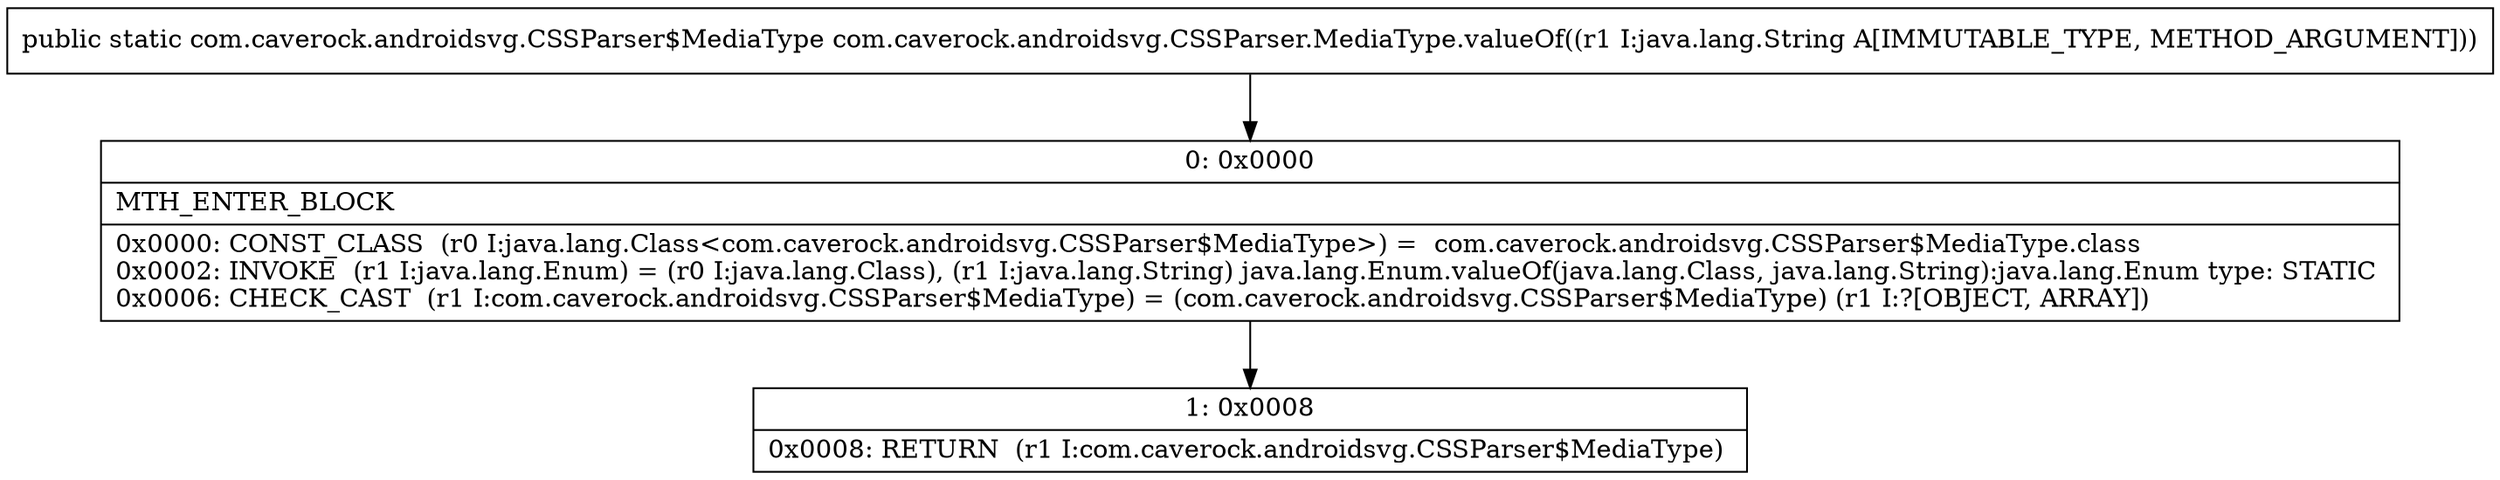 digraph "CFG forcom.caverock.androidsvg.CSSParser.MediaType.valueOf(Ljava\/lang\/String;)Lcom\/caverock\/androidsvg\/CSSParser$MediaType;" {
Node_0 [shape=record,label="{0\:\ 0x0000|MTH_ENTER_BLOCK\l|0x0000: CONST_CLASS  (r0 I:java.lang.Class\<com.caverock.androidsvg.CSSParser$MediaType\>) =  com.caverock.androidsvg.CSSParser$MediaType.class \l0x0002: INVOKE  (r1 I:java.lang.Enum) = (r0 I:java.lang.Class), (r1 I:java.lang.String) java.lang.Enum.valueOf(java.lang.Class, java.lang.String):java.lang.Enum type: STATIC \l0x0006: CHECK_CAST  (r1 I:com.caverock.androidsvg.CSSParser$MediaType) = (com.caverock.androidsvg.CSSParser$MediaType) (r1 I:?[OBJECT, ARRAY]) \l}"];
Node_1 [shape=record,label="{1\:\ 0x0008|0x0008: RETURN  (r1 I:com.caverock.androidsvg.CSSParser$MediaType) \l}"];
MethodNode[shape=record,label="{public static com.caverock.androidsvg.CSSParser$MediaType com.caverock.androidsvg.CSSParser.MediaType.valueOf((r1 I:java.lang.String A[IMMUTABLE_TYPE, METHOD_ARGUMENT])) }"];
MethodNode -> Node_0;
Node_0 -> Node_1;
}

